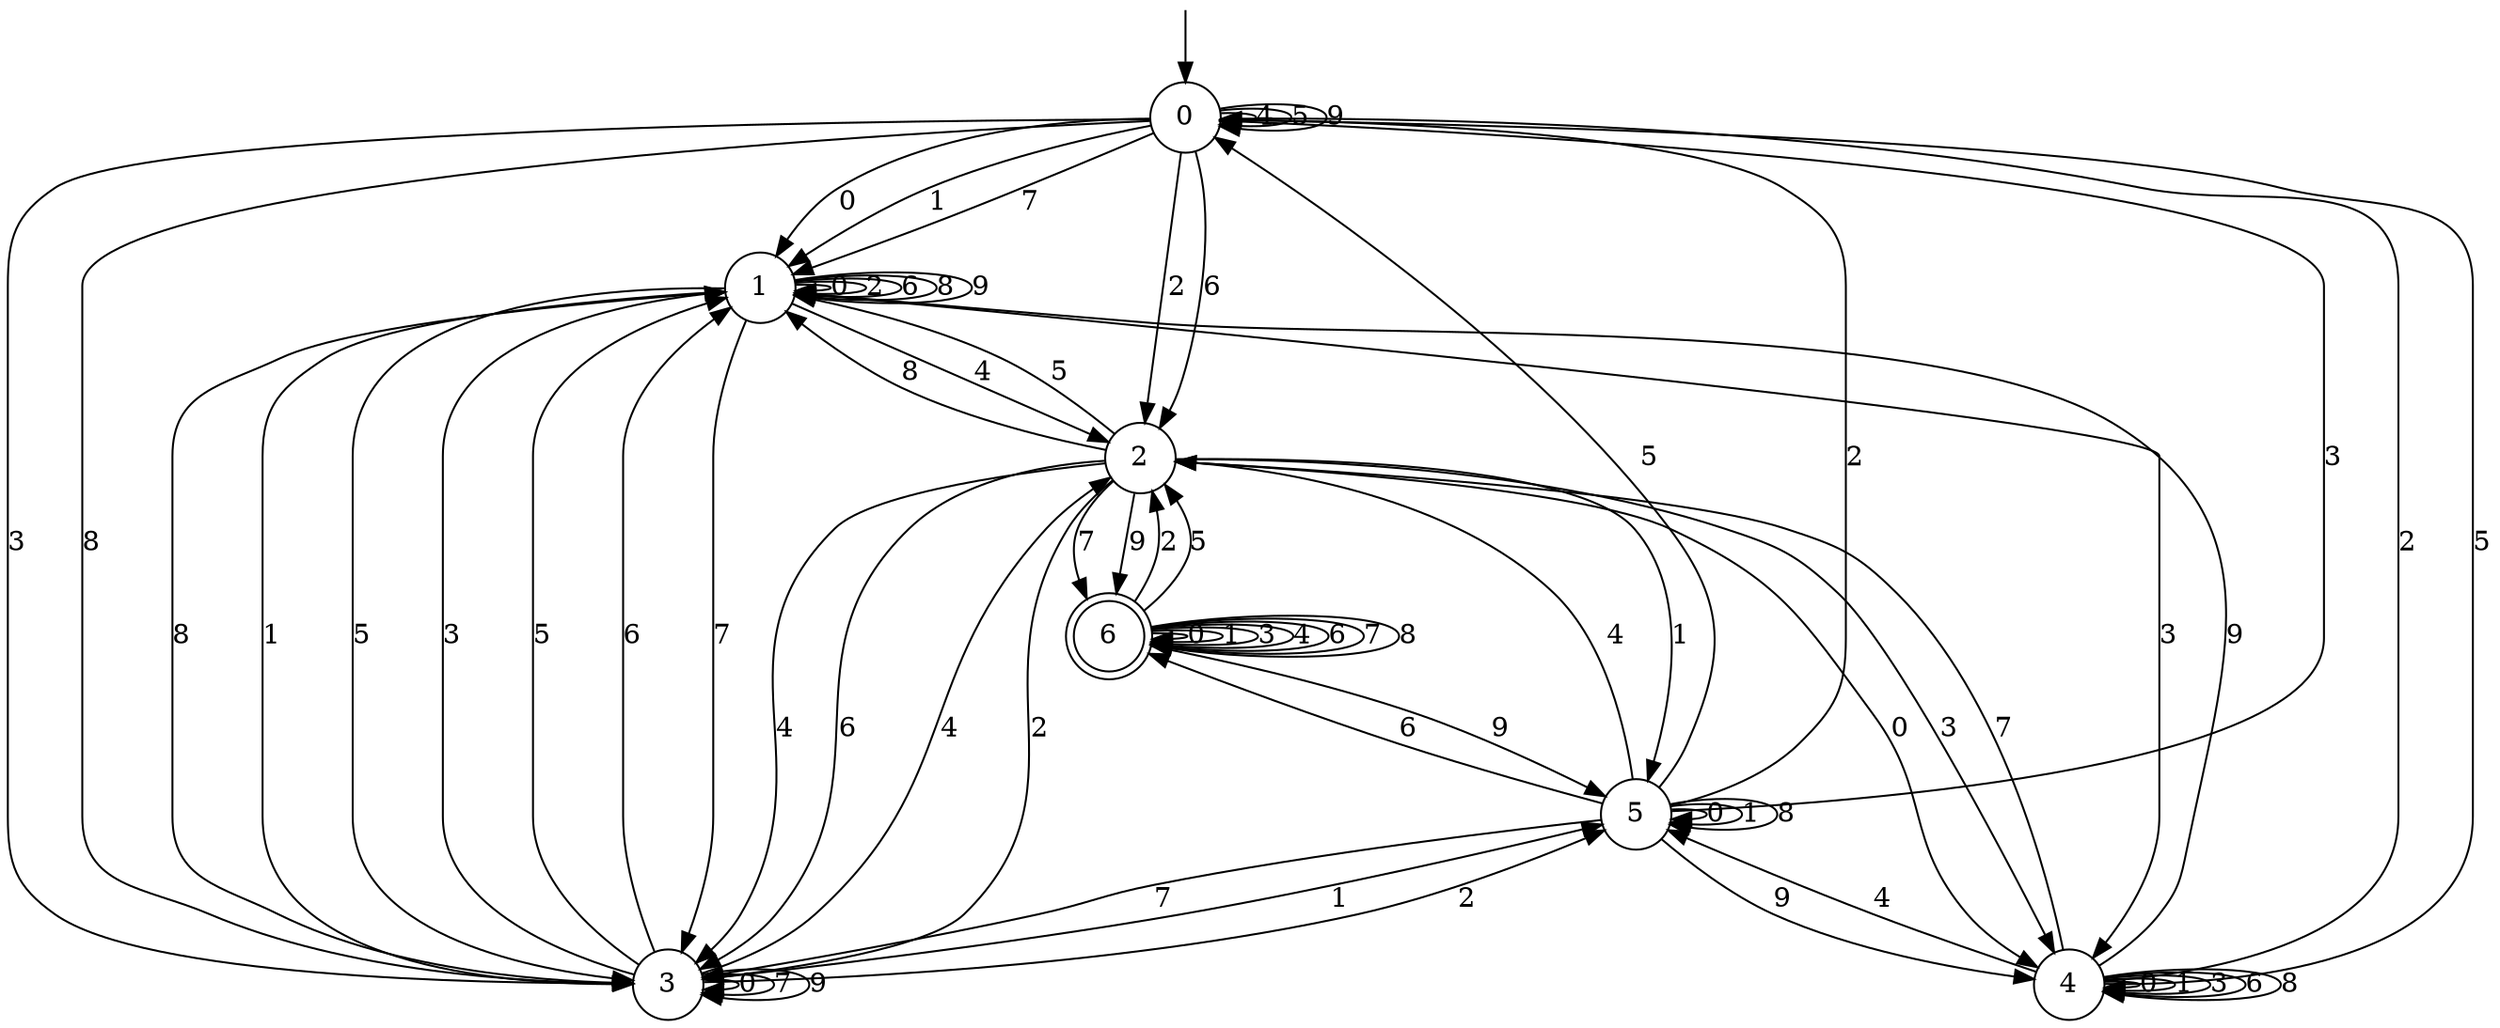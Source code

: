 digraph g {

	s0 [shape="circle" label="0"];
	s1 [shape="circle" label="1"];
	s2 [shape="circle" label="2"];
	s3 [shape="circle" label="3"];
	s4 [shape="circle" label="4"];
	s5 [shape="circle" label="5"];
	s6 [shape="doublecircle" label="6"];
	s0 -> s1 [label="0"];
	s0 -> s1 [label="1"];
	s0 -> s2 [label="2"];
	s0 -> s3 [label="3"];
	s0 -> s0 [label="4"];
	s0 -> s0 [label="5"];
	s0 -> s2 [label="6"];
	s0 -> s1 [label="7"];
	s0 -> s3 [label="8"];
	s0 -> s0 [label="9"];
	s1 -> s1 [label="0"];
	s1 -> s3 [label="1"];
	s1 -> s1 [label="2"];
	s1 -> s4 [label="3"];
	s1 -> s2 [label="4"];
	s1 -> s3 [label="5"];
	s1 -> s1 [label="6"];
	s1 -> s3 [label="7"];
	s1 -> s1 [label="8"];
	s1 -> s1 [label="9"];
	s2 -> s4 [label="0"];
	s2 -> s5 [label="1"];
	s2 -> s3 [label="2"];
	s2 -> s4 [label="3"];
	s2 -> s3 [label="4"];
	s2 -> s1 [label="5"];
	s2 -> s3 [label="6"];
	s2 -> s6 [label="7"];
	s2 -> s1 [label="8"];
	s2 -> s6 [label="9"];
	s3 -> s3 [label="0"];
	s3 -> s5 [label="1"];
	s3 -> s5 [label="2"];
	s3 -> s1 [label="3"];
	s3 -> s2 [label="4"];
	s3 -> s1 [label="5"];
	s3 -> s1 [label="6"];
	s3 -> s3 [label="7"];
	s3 -> s1 [label="8"];
	s3 -> s3 [label="9"];
	s4 -> s4 [label="0"];
	s4 -> s4 [label="1"];
	s4 -> s0 [label="2"];
	s4 -> s4 [label="3"];
	s4 -> s5 [label="4"];
	s4 -> s0 [label="5"];
	s4 -> s4 [label="6"];
	s4 -> s2 [label="7"];
	s4 -> s4 [label="8"];
	s4 -> s1 [label="9"];
	s5 -> s5 [label="0"];
	s5 -> s5 [label="1"];
	s5 -> s0 [label="2"];
	s5 -> s0 [label="3"];
	s5 -> s2 [label="4"];
	s5 -> s0 [label="5"];
	s5 -> s6 [label="6"];
	s5 -> s3 [label="7"];
	s5 -> s5 [label="8"];
	s5 -> s4 [label="9"];
	s6 -> s6 [label="0"];
	s6 -> s6 [label="1"];
	s6 -> s2 [label="2"];
	s6 -> s6 [label="3"];
	s6 -> s6 [label="4"];
	s6 -> s2 [label="5"];
	s6 -> s6 [label="6"];
	s6 -> s6 [label="7"];
	s6 -> s6 [label="8"];
	s6 -> s5 [label="9"];

__start0 [label="" shape="none" width="0" height="0"];
__start0 -> s0;

}
